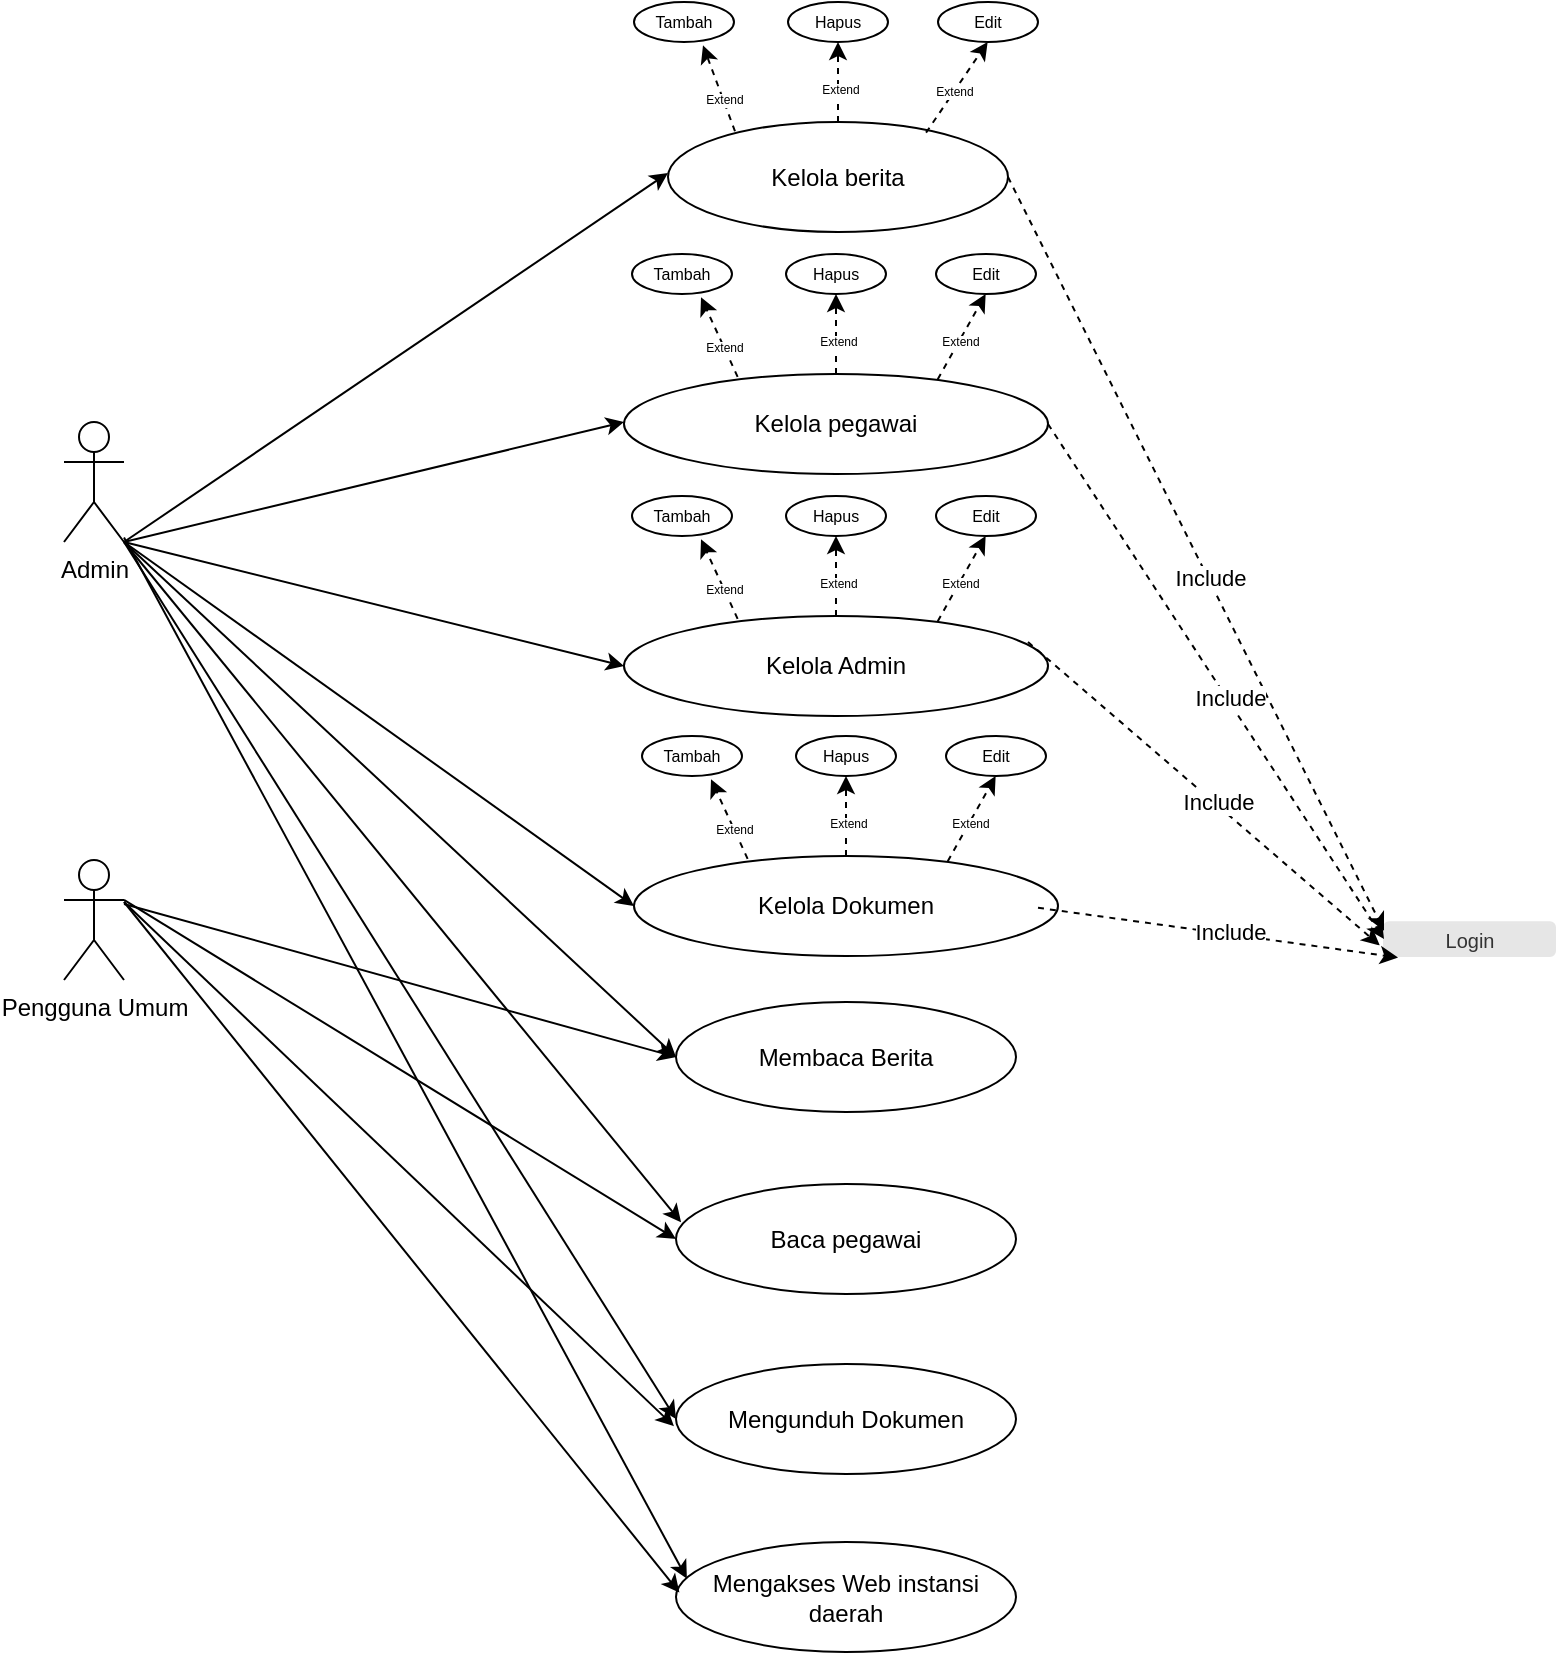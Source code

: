 <mxfile version="24.8.3">
  <diagram name="Halaman-1" id="a5erM-GR11yOrh0IN9mk">
    <mxGraphModel dx="3760" dy="2669" grid="1" gridSize="10" guides="1" tooltips="1" connect="1" arrows="1" fold="1" page="1" pageScale="1" pageWidth="827" pageHeight="1169" math="0" shadow="0">
      <root>
        <mxCell id="0" />
        <mxCell id="1" parent="0" />
        <object label="&lt;div&gt;Admin&lt;/div&gt;" Admin="&#xa;admin" id="lwmFoWbSINQqM__bLWnS-1">
          <mxCell style="shape=umlActor;verticalLabelPosition=bottom;verticalAlign=top;html=1;outlineConnect=0;" parent="1" vertex="1">
            <mxGeometry x="-200" y="-800" width="30" height="60" as="geometry" />
          </mxCell>
        </object>
        <mxCell id="lwmFoWbSINQqM__bLWnS-3" value="Pengguna Umum" style="shape=umlActor;verticalLabelPosition=bottom;verticalAlign=top;html=1;outlineConnect=0;" parent="1" vertex="1">
          <mxGeometry x="-200" y="-581" width="30" height="60" as="geometry" />
        </mxCell>
        <mxCell id="lwmFoWbSINQqM__bLWnS-8" value="Membaca Berita" style="ellipse;whiteSpace=wrap;html=1;" parent="1" vertex="1">
          <mxGeometry x="106" y="-510" width="170" height="55" as="geometry" />
        </mxCell>
        <mxCell id="lwmFoWbSINQqM__bLWnS-9" value="Baca pegawai" style="ellipse;whiteSpace=wrap;html=1;" parent="1" vertex="1">
          <mxGeometry x="106" y="-419" width="170" height="55" as="geometry" />
        </mxCell>
        <mxCell id="lwmFoWbSINQqM__bLWnS-10" value="Mengunduh Dokumen" style="ellipse;whiteSpace=wrap;html=1;" parent="1" vertex="1">
          <mxGeometry x="106" y="-329" width="170" height="55" as="geometry" />
        </mxCell>
        <mxCell id="lwmFoWbSINQqM__bLWnS-11" value="Mengakses Web instansi daerah" style="ellipse;whiteSpace=wrap;html=1;" parent="1" vertex="1">
          <mxGeometry x="106" y="-240" width="170" height="55" as="geometry" />
        </mxCell>
        <mxCell id="lwmFoWbSINQqM__bLWnS-43" value="" style="group" parent="1" vertex="1" connectable="0">
          <mxGeometry x="85" y="-1010" width="202" height="115" as="geometry" />
        </mxCell>
        <mxCell id="lwmFoWbSINQqM__bLWnS-4" value="Kelola berita" style="ellipse;whiteSpace=wrap;html=1;" parent="lwmFoWbSINQqM__bLWnS-43" vertex="1">
          <mxGeometry x="17" y="60" width="170" height="55" as="geometry" />
        </mxCell>
        <mxCell id="lwmFoWbSINQqM__bLWnS-13" value="Tambah" style="ellipse;whiteSpace=wrap;html=1;fontSize=8;" parent="lwmFoWbSINQqM__bLWnS-43" vertex="1">
          <mxGeometry width="50" height="20" as="geometry" />
        </mxCell>
        <mxCell id="lwmFoWbSINQqM__bLWnS-14" value="Hapus" style="ellipse;whiteSpace=wrap;html=1;fontSize=8;" parent="lwmFoWbSINQqM__bLWnS-43" vertex="1">
          <mxGeometry x="77" width="50" height="20" as="geometry" />
        </mxCell>
        <mxCell id="lwmFoWbSINQqM__bLWnS-15" value="Edit" style="ellipse;whiteSpace=wrap;html=1;fontSize=8;" parent="lwmFoWbSINQqM__bLWnS-43" vertex="1">
          <mxGeometry x="152" width="50" height="20" as="geometry" />
        </mxCell>
        <mxCell id="lwmFoWbSINQqM__bLWnS-17" value="" style="endArrow=classic;html=1;rounded=0;exitX=0.197;exitY=0.084;exitDx=0;exitDy=0;exitPerimeter=0;entryX=0.69;entryY=1.083;entryDx=0;entryDy=0;entryPerimeter=0;dashed=1;" parent="lwmFoWbSINQqM__bLWnS-43" source="lwmFoWbSINQqM__bLWnS-4" target="lwmFoWbSINQqM__bLWnS-13" edge="1">
          <mxGeometry width="50" height="50" relative="1" as="geometry">
            <mxPoint x="68" y="60" as="sourcePoint" />
            <mxPoint x="38" y="30" as="targetPoint" />
          </mxGeometry>
        </mxCell>
        <mxCell id="lwmFoWbSINQqM__bLWnS-20" value="Extend" style="edgeLabel;html=1;align=center;verticalAlign=middle;resizable=0;points=[];fontSize=6;" parent="lwmFoWbSINQqM__bLWnS-17" vertex="1" connectable="0">
          <mxGeometry x="-0.234" y="1" relative="1" as="geometry">
            <mxPoint x="1" as="offset" />
          </mxGeometry>
        </mxCell>
        <mxCell id="lwmFoWbSINQqM__bLWnS-18" value="" style="endArrow=classic;html=1;rounded=0;exitX=0.5;exitY=0;exitDx=0;exitDy=0;entryX=0.69;entryY=1.083;entryDx=0;entryDy=0;entryPerimeter=0;dashed=1;" parent="lwmFoWbSINQqM__bLWnS-43" source="lwmFoWbSINQqM__bLWnS-4" edge="1">
          <mxGeometry width="50" height="50" relative="1" as="geometry">
            <mxPoint x="117" y="63" as="sourcePoint" />
            <mxPoint x="102" y="20" as="targetPoint" />
          </mxGeometry>
        </mxCell>
        <mxCell id="lwmFoWbSINQqM__bLWnS-21" value="Extend" style="edgeLabel;html=1;align=center;verticalAlign=middle;resizable=0;points=[];fontSize=6;" parent="lwmFoWbSINQqM__bLWnS-18" vertex="1" connectable="0">
          <mxGeometry x="-0.206" y="-1" relative="1" as="geometry">
            <mxPoint as="offset" />
          </mxGeometry>
        </mxCell>
        <mxCell id="lwmFoWbSINQqM__bLWnS-19" value="" style="endArrow=classic;html=1;rounded=0;entryX=0.69;entryY=1.083;entryDx=0;entryDy=0;entryPerimeter=0;dashed=1;exitX=0.759;exitY=0.097;exitDx=0;exitDy=0;exitPerimeter=0;" parent="lwmFoWbSINQqM__bLWnS-43" source="lwmFoWbSINQqM__bLWnS-4" edge="1">
          <mxGeometry width="50" height="50" relative="1" as="geometry">
            <mxPoint x="176.83" y="60" as="sourcePoint" />
            <mxPoint x="176.83" y="20" as="targetPoint" />
          </mxGeometry>
        </mxCell>
        <mxCell id="lwmFoWbSINQqM__bLWnS-22" value="Extend" style="edgeLabel;html=1;align=center;verticalAlign=middle;resizable=0;points=[];fontSize=6;" parent="lwmFoWbSINQqM__bLWnS-19" vertex="1" connectable="0">
          <mxGeometry x="-0.092" relative="1" as="geometry">
            <mxPoint as="offset" />
          </mxGeometry>
        </mxCell>
        <mxCell id="lwmFoWbSINQqM__bLWnS-44" value="" style="group" parent="1" vertex="1" connectable="0">
          <mxGeometry x="80" y="-884" width="212" height="110" as="geometry" />
        </mxCell>
        <mxCell id="lwmFoWbSINQqM__bLWnS-23" value="Kelola pegawai" style="ellipse;whiteSpace=wrap;html=1;" parent="lwmFoWbSINQqM__bLWnS-44" vertex="1">
          <mxGeometry y="60" width="212" height="50" as="geometry" />
        </mxCell>
        <mxCell id="lwmFoWbSINQqM__bLWnS-24" value="Tambah" style="ellipse;whiteSpace=wrap;html=1;fontSize=8;" parent="lwmFoWbSINQqM__bLWnS-44" vertex="1">
          <mxGeometry x="4" width="50" height="20" as="geometry" />
        </mxCell>
        <mxCell id="lwmFoWbSINQqM__bLWnS-25" value="Hapus" style="ellipse;whiteSpace=wrap;html=1;fontSize=8;" parent="lwmFoWbSINQqM__bLWnS-44" vertex="1">
          <mxGeometry x="81" width="50" height="20" as="geometry" />
        </mxCell>
        <mxCell id="lwmFoWbSINQqM__bLWnS-26" value="Edit" style="ellipse;whiteSpace=wrap;html=1;fontSize=8;" parent="lwmFoWbSINQqM__bLWnS-44" vertex="1">
          <mxGeometry x="156" width="50" height="20" as="geometry" />
        </mxCell>
        <mxCell id="lwmFoWbSINQqM__bLWnS-27" value="" style="endArrow=classic;html=1;rounded=0;exitX=0.268;exitY=0.028;exitDx=0;exitDy=0;exitPerimeter=0;entryX=0.69;entryY=1.083;entryDx=0;entryDy=0;entryPerimeter=0;dashed=1;" parent="lwmFoWbSINQqM__bLWnS-44" source="lwmFoWbSINQqM__bLWnS-23" target="lwmFoWbSINQqM__bLWnS-24" edge="1">
          <mxGeometry width="50" height="50" relative="1" as="geometry">
            <mxPoint x="72" y="60" as="sourcePoint" />
            <mxPoint x="42" y="30" as="targetPoint" />
          </mxGeometry>
        </mxCell>
        <mxCell id="lwmFoWbSINQqM__bLWnS-28" value="Extend" style="edgeLabel;html=1;align=center;verticalAlign=middle;resizable=0;points=[];fontSize=6;" parent="lwmFoWbSINQqM__bLWnS-27" vertex="1" connectable="0">
          <mxGeometry x="-0.234" y="1" relative="1" as="geometry">
            <mxPoint x="1" as="offset" />
          </mxGeometry>
        </mxCell>
        <mxCell id="lwmFoWbSINQqM__bLWnS-29" value="" style="endArrow=classic;html=1;rounded=0;exitX=0.5;exitY=0;exitDx=0;exitDy=0;entryX=0.69;entryY=1.083;entryDx=0;entryDy=0;entryPerimeter=0;dashed=1;" parent="lwmFoWbSINQqM__bLWnS-44" source="lwmFoWbSINQqM__bLWnS-23" edge="1">
          <mxGeometry width="50" height="50" relative="1" as="geometry">
            <mxPoint x="121" y="63" as="sourcePoint" />
            <mxPoint x="106" y="20" as="targetPoint" />
          </mxGeometry>
        </mxCell>
        <mxCell id="lwmFoWbSINQqM__bLWnS-30" value="Extend" style="edgeLabel;html=1;align=center;verticalAlign=middle;resizable=0;points=[];fontSize=6;" parent="lwmFoWbSINQqM__bLWnS-29" vertex="1" connectable="0">
          <mxGeometry x="-0.206" y="-1" relative="1" as="geometry">
            <mxPoint as="offset" />
          </mxGeometry>
        </mxCell>
        <mxCell id="lwmFoWbSINQqM__bLWnS-31" value="" style="endArrow=classic;html=1;rounded=0;entryX=0.69;entryY=1.083;entryDx=0;entryDy=0;entryPerimeter=0;dashed=1;exitX=0.74;exitY=0.052;exitDx=0;exitDy=0;exitPerimeter=0;" parent="lwmFoWbSINQqM__bLWnS-44" source="lwmFoWbSINQqM__bLWnS-23" edge="1">
          <mxGeometry width="50" height="50" relative="1" as="geometry">
            <mxPoint x="180.83" y="60" as="sourcePoint" />
            <mxPoint x="180.83" y="20" as="targetPoint" />
          </mxGeometry>
        </mxCell>
        <mxCell id="lwmFoWbSINQqM__bLWnS-32" value="Extend" style="edgeLabel;html=1;align=center;verticalAlign=middle;resizable=0;points=[];fontSize=6;" parent="lwmFoWbSINQqM__bLWnS-31" vertex="1" connectable="0">
          <mxGeometry x="-0.092" relative="1" as="geometry">
            <mxPoint as="offset" />
          </mxGeometry>
        </mxCell>
        <mxCell id="lwmFoWbSINQqM__bLWnS-45" value="" style="group" parent="1" vertex="1" connectable="0">
          <mxGeometry x="80" y="-763" width="212" height="110" as="geometry" />
        </mxCell>
        <mxCell id="lwmFoWbSINQqM__bLWnS-33" value="&lt;div&gt;Kelola Admin&lt;/div&gt;" style="ellipse;whiteSpace=wrap;html=1;" parent="lwmFoWbSINQqM__bLWnS-45" vertex="1">
          <mxGeometry y="60" width="212" height="50" as="geometry" />
        </mxCell>
        <mxCell id="lwmFoWbSINQqM__bLWnS-34" value="Tambah" style="ellipse;whiteSpace=wrap;html=1;fontSize=8;" parent="lwmFoWbSINQqM__bLWnS-45" vertex="1">
          <mxGeometry x="4" width="50" height="20" as="geometry" />
        </mxCell>
        <mxCell id="lwmFoWbSINQqM__bLWnS-35" value="Hapus" style="ellipse;whiteSpace=wrap;html=1;fontSize=8;" parent="lwmFoWbSINQqM__bLWnS-45" vertex="1">
          <mxGeometry x="81" width="50" height="20" as="geometry" />
        </mxCell>
        <mxCell id="lwmFoWbSINQqM__bLWnS-36" value="Edit" style="ellipse;whiteSpace=wrap;html=1;fontSize=8;" parent="lwmFoWbSINQqM__bLWnS-45" vertex="1">
          <mxGeometry x="156" width="50" height="20" as="geometry" />
        </mxCell>
        <mxCell id="lwmFoWbSINQqM__bLWnS-37" value="" style="endArrow=classic;html=1;rounded=0;exitX=0.268;exitY=0.028;exitDx=0;exitDy=0;exitPerimeter=0;entryX=0.69;entryY=1.083;entryDx=0;entryDy=0;entryPerimeter=0;dashed=1;" parent="lwmFoWbSINQqM__bLWnS-45" source="lwmFoWbSINQqM__bLWnS-33" target="lwmFoWbSINQqM__bLWnS-34" edge="1">
          <mxGeometry width="50" height="50" relative="1" as="geometry">
            <mxPoint x="72" y="60" as="sourcePoint" />
            <mxPoint x="42" y="30" as="targetPoint" />
          </mxGeometry>
        </mxCell>
        <mxCell id="lwmFoWbSINQqM__bLWnS-38" value="Extend" style="edgeLabel;html=1;align=center;verticalAlign=middle;resizable=0;points=[];fontSize=6;" parent="lwmFoWbSINQqM__bLWnS-37" vertex="1" connectable="0">
          <mxGeometry x="-0.234" y="1" relative="1" as="geometry">
            <mxPoint x="1" as="offset" />
          </mxGeometry>
        </mxCell>
        <mxCell id="lwmFoWbSINQqM__bLWnS-39" value="" style="endArrow=classic;html=1;rounded=0;exitX=0.5;exitY=0;exitDx=0;exitDy=0;entryX=0.69;entryY=1.083;entryDx=0;entryDy=0;entryPerimeter=0;dashed=1;" parent="lwmFoWbSINQqM__bLWnS-45" source="lwmFoWbSINQqM__bLWnS-33" edge="1">
          <mxGeometry width="50" height="50" relative="1" as="geometry">
            <mxPoint x="121" y="63" as="sourcePoint" />
            <mxPoint x="106" y="20" as="targetPoint" />
          </mxGeometry>
        </mxCell>
        <mxCell id="lwmFoWbSINQqM__bLWnS-40" value="Extend" style="edgeLabel;html=1;align=center;verticalAlign=middle;resizable=0;points=[];fontSize=6;" parent="lwmFoWbSINQqM__bLWnS-39" vertex="1" connectable="0">
          <mxGeometry x="-0.206" y="-1" relative="1" as="geometry">
            <mxPoint as="offset" />
          </mxGeometry>
        </mxCell>
        <mxCell id="lwmFoWbSINQqM__bLWnS-41" value="" style="endArrow=classic;html=1;rounded=0;entryX=0.69;entryY=1.083;entryDx=0;entryDy=0;entryPerimeter=0;dashed=1;exitX=0.74;exitY=0.052;exitDx=0;exitDy=0;exitPerimeter=0;" parent="lwmFoWbSINQqM__bLWnS-45" source="lwmFoWbSINQqM__bLWnS-33" edge="1">
          <mxGeometry width="50" height="50" relative="1" as="geometry">
            <mxPoint x="180.83" y="60" as="sourcePoint" />
            <mxPoint x="180.83" y="20" as="targetPoint" />
          </mxGeometry>
        </mxCell>
        <mxCell id="lwmFoWbSINQqM__bLWnS-42" value="Extend" style="edgeLabel;html=1;align=center;verticalAlign=middle;resizable=0;points=[];fontSize=6;" parent="lwmFoWbSINQqM__bLWnS-41" vertex="1" connectable="0">
          <mxGeometry x="-0.092" relative="1" as="geometry">
            <mxPoint as="offset" />
          </mxGeometry>
        </mxCell>
        <mxCell id="lwmFoWbSINQqM__bLWnS-46" value="" style="group" parent="1" vertex="1" connectable="0">
          <mxGeometry x="85" y="-643" width="212" height="110" as="geometry" />
        </mxCell>
        <mxCell id="lwmFoWbSINQqM__bLWnS-47" value="Kelola Dokumen" style="ellipse;whiteSpace=wrap;html=1;" parent="lwmFoWbSINQqM__bLWnS-46" vertex="1">
          <mxGeometry y="60" width="212" height="50" as="geometry" />
        </mxCell>
        <mxCell id="lwmFoWbSINQqM__bLWnS-48" value="Tambah" style="ellipse;whiteSpace=wrap;html=1;fontSize=8;" parent="lwmFoWbSINQqM__bLWnS-46" vertex="1">
          <mxGeometry x="4" width="50" height="20" as="geometry" />
        </mxCell>
        <mxCell id="lwmFoWbSINQqM__bLWnS-49" value="Hapus" style="ellipse;whiteSpace=wrap;html=1;fontSize=8;" parent="lwmFoWbSINQqM__bLWnS-46" vertex="1">
          <mxGeometry x="81" width="50" height="20" as="geometry" />
        </mxCell>
        <mxCell id="lwmFoWbSINQqM__bLWnS-50" value="Edit" style="ellipse;whiteSpace=wrap;html=1;fontSize=8;" parent="lwmFoWbSINQqM__bLWnS-46" vertex="1">
          <mxGeometry x="156" width="50" height="20" as="geometry" />
        </mxCell>
        <mxCell id="lwmFoWbSINQqM__bLWnS-51" value="" style="endArrow=classic;html=1;rounded=0;exitX=0.268;exitY=0.028;exitDx=0;exitDy=0;exitPerimeter=0;entryX=0.69;entryY=1.083;entryDx=0;entryDy=0;entryPerimeter=0;dashed=1;" parent="lwmFoWbSINQqM__bLWnS-46" source="lwmFoWbSINQqM__bLWnS-47" target="lwmFoWbSINQqM__bLWnS-48" edge="1">
          <mxGeometry width="50" height="50" relative="1" as="geometry">
            <mxPoint x="72" y="60" as="sourcePoint" />
            <mxPoint x="42" y="30" as="targetPoint" />
          </mxGeometry>
        </mxCell>
        <mxCell id="lwmFoWbSINQqM__bLWnS-52" value="Extend" style="edgeLabel;html=1;align=center;verticalAlign=middle;resizable=0;points=[];fontSize=6;" parent="lwmFoWbSINQqM__bLWnS-51" vertex="1" connectable="0">
          <mxGeometry x="-0.234" y="1" relative="1" as="geometry">
            <mxPoint x="1" as="offset" />
          </mxGeometry>
        </mxCell>
        <mxCell id="lwmFoWbSINQqM__bLWnS-53" value="" style="endArrow=classic;html=1;rounded=0;exitX=0.5;exitY=0;exitDx=0;exitDy=0;entryX=0.69;entryY=1.083;entryDx=0;entryDy=0;entryPerimeter=0;dashed=1;" parent="lwmFoWbSINQqM__bLWnS-46" source="lwmFoWbSINQqM__bLWnS-47" edge="1">
          <mxGeometry width="50" height="50" relative="1" as="geometry">
            <mxPoint x="121" y="63" as="sourcePoint" />
            <mxPoint x="106" y="20" as="targetPoint" />
          </mxGeometry>
        </mxCell>
        <mxCell id="lwmFoWbSINQqM__bLWnS-54" value="Extend" style="edgeLabel;html=1;align=center;verticalAlign=middle;resizable=0;points=[];fontSize=6;" parent="lwmFoWbSINQqM__bLWnS-53" vertex="1" connectable="0">
          <mxGeometry x="-0.206" y="-1" relative="1" as="geometry">
            <mxPoint as="offset" />
          </mxGeometry>
        </mxCell>
        <mxCell id="lwmFoWbSINQqM__bLWnS-55" value="" style="endArrow=classic;html=1;rounded=0;entryX=0.69;entryY=1.083;entryDx=0;entryDy=0;entryPerimeter=0;dashed=1;exitX=0.74;exitY=0.052;exitDx=0;exitDy=0;exitPerimeter=0;" parent="lwmFoWbSINQqM__bLWnS-46" source="lwmFoWbSINQqM__bLWnS-47" edge="1">
          <mxGeometry width="50" height="50" relative="1" as="geometry">
            <mxPoint x="180.83" y="60" as="sourcePoint" />
            <mxPoint x="180.83" y="20" as="targetPoint" />
          </mxGeometry>
        </mxCell>
        <mxCell id="lwmFoWbSINQqM__bLWnS-56" value="Extend" style="edgeLabel;html=1;align=center;verticalAlign=middle;resizable=0;points=[];fontSize=6;" parent="lwmFoWbSINQqM__bLWnS-55" vertex="1" connectable="0">
          <mxGeometry x="-0.092" relative="1" as="geometry">
            <mxPoint as="offset" />
          </mxGeometry>
        </mxCell>
        <mxCell id="lwmFoWbSINQqM__bLWnS-58" value="" style="endArrow=classic;html=1;rounded=0;entryX=0;entryY=0.5;entryDx=0;entryDy=0;exitX=1;exitY=1;exitDx=0;exitDy=0;exitPerimeter=0;" parent="1" source="lwmFoWbSINQqM__bLWnS-1" edge="1">
          <mxGeometry width="50" height="50" relative="1" as="geometry">
            <mxPoint x="-170" y="-772" as="sourcePoint" />
            <mxPoint x="102.0" y="-924.5" as="targetPoint" />
          </mxGeometry>
        </mxCell>
        <mxCell id="lwmFoWbSINQqM__bLWnS-59" value="" style="endArrow=classic;html=1;rounded=0;" parent="1" edge="1">
          <mxGeometry width="50" height="50" relative="1" as="geometry">
            <mxPoint x="-170" y="-740" as="sourcePoint" />
            <mxPoint x="80" y="-800" as="targetPoint" />
          </mxGeometry>
        </mxCell>
        <mxCell id="lwmFoWbSINQqM__bLWnS-61" value="" style="endArrow=classic;html=1;rounded=0;entryX=0;entryY=0.5;entryDx=0;entryDy=0;exitX=1;exitY=1;exitDx=0;exitDy=0;exitPerimeter=0;" parent="1" source="lwmFoWbSINQqM__bLWnS-1" target="lwmFoWbSINQqM__bLWnS-33" edge="1">
          <mxGeometry width="50" height="50" relative="1" as="geometry">
            <mxPoint x="-160" y="-762" as="sourcePoint" />
            <mxPoint x="112.0" y="-914.5" as="targetPoint" />
          </mxGeometry>
        </mxCell>
        <mxCell id="lwmFoWbSINQqM__bLWnS-62" value="" style="endArrow=classic;html=1;rounded=0;entryX=0;entryY=0.5;entryDx=0;entryDy=0;" parent="1" target="lwmFoWbSINQqM__bLWnS-47" edge="1">
          <mxGeometry width="50" height="50" relative="1" as="geometry">
            <mxPoint x="-170" y="-740" as="sourcePoint" />
            <mxPoint x="132" y="-892" as="targetPoint" />
          </mxGeometry>
        </mxCell>
        <mxCell id="lwmFoWbSINQqM__bLWnS-63" value="" style="endArrow=classic;html=1;rounded=0;entryX=0;entryY=0.5;entryDx=0;entryDy=0;exitX=1;exitY=1;exitDx=0;exitDy=0;exitPerimeter=0;" parent="1" source="lwmFoWbSINQqM__bLWnS-1" target="lwmFoWbSINQqM__bLWnS-8" edge="1">
          <mxGeometry width="50" height="50" relative="1" as="geometry">
            <mxPoint x="-130" y="-738" as="sourcePoint" />
            <mxPoint x="142" y="-882" as="targetPoint" />
          </mxGeometry>
        </mxCell>
        <mxCell id="lwmFoWbSINQqM__bLWnS-64" value="" style="endArrow=classic;html=1;rounded=0;entryX=0.015;entryY=0.348;entryDx=0;entryDy=0;entryPerimeter=0;exitX=1;exitY=1;exitDx=0;exitDy=0;exitPerimeter=0;" parent="1" source="lwmFoWbSINQqM__bLWnS-1" target="lwmFoWbSINQqM__bLWnS-9" edge="1">
          <mxGeometry width="50" height="50" relative="1" as="geometry">
            <mxPoint x="-120" y="-728" as="sourcePoint" />
            <mxPoint x="152" y="-872" as="targetPoint" />
          </mxGeometry>
        </mxCell>
        <mxCell id="lwmFoWbSINQqM__bLWnS-65" value="" style="endArrow=classic;html=1;rounded=0;entryX=0;entryY=0.5;entryDx=0;entryDy=0;exitX=1;exitY=1;exitDx=0;exitDy=0;exitPerimeter=0;" parent="1" source="lwmFoWbSINQqM__bLWnS-1" target="lwmFoWbSINQqM__bLWnS-10" edge="1">
          <mxGeometry width="50" height="50" relative="1" as="geometry">
            <mxPoint x="-110" y="-718" as="sourcePoint" />
            <mxPoint x="162" y="-862" as="targetPoint" />
          </mxGeometry>
        </mxCell>
        <mxCell id="lwmFoWbSINQqM__bLWnS-66" value="" style="endArrow=classic;html=1;rounded=0;entryX=0.032;entryY=0.334;entryDx=0;entryDy=0;entryPerimeter=0;" parent="1" source="lwmFoWbSINQqM__bLWnS-1" target="lwmFoWbSINQqM__bLWnS-11" edge="1">
          <mxGeometry width="50" height="50" relative="1" as="geometry">
            <mxPoint x="-100" y="-708" as="sourcePoint" />
            <mxPoint x="172" y="-852" as="targetPoint" />
          </mxGeometry>
        </mxCell>
        <mxCell id="lwmFoWbSINQqM__bLWnS-69" value="" style="endArrow=classic;html=1;rounded=0;entryX=0;entryY=0.5;entryDx=0;entryDy=0;" parent="1" target="lwmFoWbSINQqM__bLWnS-8" edge="1">
          <mxGeometry width="50" height="50" relative="1" as="geometry">
            <mxPoint x="-170" y="-559" as="sourcePoint" />
            <mxPoint x="-120" y="-609" as="targetPoint" />
          </mxGeometry>
        </mxCell>
        <mxCell id="lwmFoWbSINQqM__bLWnS-71" value="" style="endArrow=classic;html=1;rounded=0;exitX=1;exitY=0.333;exitDx=0;exitDy=0;exitPerimeter=0;entryX=0;entryY=0.5;entryDx=0;entryDy=0;" parent="1" source="lwmFoWbSINQqM__bLWnS-3" target="lwmFoWbSINQqM__bLWnS-9" edge="1">
          <mxGeometry width="50" height="50" relative="1" as="geometry">
            <mxPoint x="-160" y="-549" as="sourcePoint" />
            <mxPoint x="100" y="-390" as="targetPoint" />
          </mxGeometry>
        </mxCell>
        <mxCell id="lwmFoWbSINQqM__bLWnS-73" value="" style="endArrow=classic;html=1;rounded=0;entryX=-0.006;entryY=0.565;entryDx=0;entryDy=0;entryPerimeter=0;" parent="1" target="lwmFoWbSINQqM__bLWnS-10" edge="1">
          <mxGeometry width="50" height="50" relative="1" as="geometry">
            <mxPoint x="-170" y="-560" as="sourcePoint" />
            <mxPoint x="116" y="-381" as="targetPoint" />
          </mxGeometry>
        </mxCell>
        <mxCell id="lwmFoWbSINQqM__bLWnS-74" value="" style="endArrow=classic;html=1;rounded=0;entryX=0.01;entryY=0.46;entryDx=0;entryDy=0;entryPerimeter=0;" parent="1" target="lwmFoWbSINQqM__bLWnS-11" edge="1">
          <mxGeometry width="50" height="50" relative="1" as="geometry">
            <mxPoint x="-170" y="-560" as="sourcePoint" />
            <mxPoint x="115" y="-228" as="targetPoint" />
          </mxGeometry>
        </mxCell>
        <mxCell id="lwmFoWbSINQqM__bLWnS-77" value="&lt;div&gt;Login&lt;/div&gt;" style="rounded=1;html=1;shadow=0;dashed=0;whiteSpace=wrap;fontSize=10;fillColor=#E6E6E6;align=center;strokeColor=#E6E6E6;fontColor=#333333;" parent="1" vertex="1">
          <mxGeometry x="460" y="-549.88" width="85.5" height="16.88" as="geometry" />
        </mxCell>
        <mxCell id="lwmFoWbSINQqM__bLWnS-80" value="" style="endArrow=classic;html=1;rounded=0;entryX=0;entryY=0.25;entryDx=0;entryDy=0;exitX=1;exitY=0.5;exitDx=0;exitDy=0;dashed=1;" parent="1" source="lwmFoWbSINQqM__bLWnS-4" target="lwmFoWbSINQqM__bLWnS-77" edge="1">
          <mxGeometry width="50" height="50" relative="1" as="geometry">
            <mxPoint x="270" y="-760" as="sourcePoint" />
            <mxPoint x="320" y="-810" as="targetPoint" />
          </mxGeometry>
        </mxCell>
        <mxCell id="lwmFoWbSINQqM__bLWnS-81" value="Include" style="edgeLabel;html=1;align=center;verticalAlign=middle;resizable=0;points=[];" parent="lwmFoWbSINQqM__bLWnS-80" vertex="1" connectable="0">
          <mxGeometry x="0.067" y="1" relative="1" as="geometry">
            <mxPoint as="offset" />
          </mxGeometry>
        </mxCell>
        <mxCell id="lwmFoWbSINQqM__bLWnS-82" value="" style="endArrow=classic;html=1;rounded=0;entryX=0;entryY=0.5;entryDx=0;entryDy=0;exitX=1;exitY=0.5;exitDx=0;exitDy=0;dashed=1;" parent="1" source="lwmFoWbSINQqM__bLWnS-23" target="lwmFoWbSINQqM__bLWnS-77" edge="1">
          <mxGeometry width="50" height="50" relative="1" as="geometry">
            <mxPoint x="282" y="-912" as="sourcePoint" />
            <mxPoint x="640" y="-596" as="targetPoint" />
          </mxGeometry>
        </mxCell>
        <mxCell id="lwmFoWbSINQqM__bLWnS-83" value="Include" style="edgeLabel;html=1;align=center;verticalAlign=middle;resizable=0;points=[];" parent="lwmFoWbSINQqM__bLWnS-82" vertex="1" connectable="0">
          <mxGeometry x="0.067" y="1" relative="1" as="geometry">
            <mxPoint as="offset" />
          </mxGeometry>
        </mxCell>
        <mxCell id="lwmFoWbSINQqM__bLWnS-84" value="" style="endArrow=classic;html=1;rounded=0;entryX=-0.025;entryY=0.685;entryDx=0;entryDy=0;exitX=1;exitY=0.5;exitDx=0;exitDy=0;dashed=1;entryPerimeter=0;" parent="1" target="lwmFoWbSINQqM__bLWnS-77" edge="1">
          <mxGeometry width="50" height="50" relative="1" as="geometry">
            <mxPoint x="282.0" y="-690" as="sourcePoint" />
            <mxPoint x="630" y="-604" as="targetPoint" />
          </mxGeometry>
        </mxCell>
        <mxCell id="lwmFoWbSINQqM__bLWnS-85" value="Include" style="edgeLabel;html=1;align=center;verticalAlign=middle;resizable=0;points=[];" parent="lwmFoWbSINQqM__bLWnS-84" vertex="1" connectable="0">
          <mxGeometry x="0.067" y="1" relative="1" as="geometry">
            <mxPoint as="offset" />
          </mxGeometry>
        </mxCell>
        <mxCell id="lwmFoWbSINQqM__bLWnS-86" value="" style="endArrow=classic;html=1;rounded=0;entryX=0.082;entryY=1.045;entryDx=0;entryDy=0;exitX=1;exitY=0.5;exitDx=0;exitDy=0;dashed=1;entryPerimeter=0;" parent="1" edge="1" target="lwmFoWbSINQqM__bLWnS-77">
          <mxGeometry width="50" height="50" relative="1" as="geometry">
            <mxPoint x="287.0" y="-557.12" as="sourcePoint" />
            <mxPoint x="630" y="-593.12" as="targetPoint" />
          </mxGeometry>
        </mxCell>
        <mxCell id="lwmFoWbSINQqM__bLWnS-87" value="Include" style="edgeLabel;html=1;align=center;verticalAlign=middle;resizable=0;points=[];" parent="lwmFoWbSINQqM__bLWnS-86" vertex="1" connectable="0">
          <mxGeometry x="0.067" y="1" relative="1" as="geometry">
            <mxPoint as="offset" />
          </mxGeometry>
        </mxCell>
      </root>
    </mxGraphModel>
  </diagram>
</mxfile>
